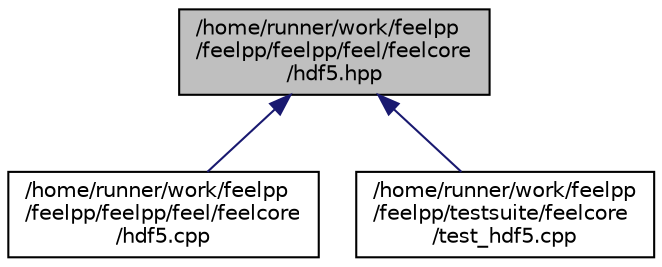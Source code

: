 digraph "/home/runner/work/feelpp/feelpp/feelpp/feel/feelcore/hdf5.hpp"
{
 // LATEX_PDF_SIZE
  edge [fontname="Helvetica",fontsize="10",labelfontname="Helvetica",labelfontsize="10"];
  node [fontname="Helvetica",fontsize="10",shape=record];
  Node1 [label="/home/runner/work/feelpp\l/feelpp/feelpp/feel/feelcore\l/hdf5.hpp",height=0.2,width=0.4,color="black", fillcolor="grey75", style="filled", fontcolor="black",tooltip=" "];
  Node1 -> Node2 [dir="back",color="midnightblue",fontsize="10",style="solid",fontname="Helvetica"];
  Node2 [label="/home/runner/work/feelpp\l/feelpp/feelpp/feel/feelcore\l/hdf5.cpp",height=0.2,width=0.4,color="black", fillcolor="white", style="filled",URL="$hdf5_8cpp.html",tooltip=" "];
  Node1 -> Node3 [dir="back",color="midnightblue",fontsize="10",style="solid",fontname="Helvetica"];
  Node3 [label="/home/runner/work/feelpp\l/feelpp/testsuite/feelcore\l/test_hdf5.cpp",height=0.2,width=0.4,color="black", fillcolor="white", style="filled",URL="$test__hdf5_8cpp.html",tooltip=" "];
}
